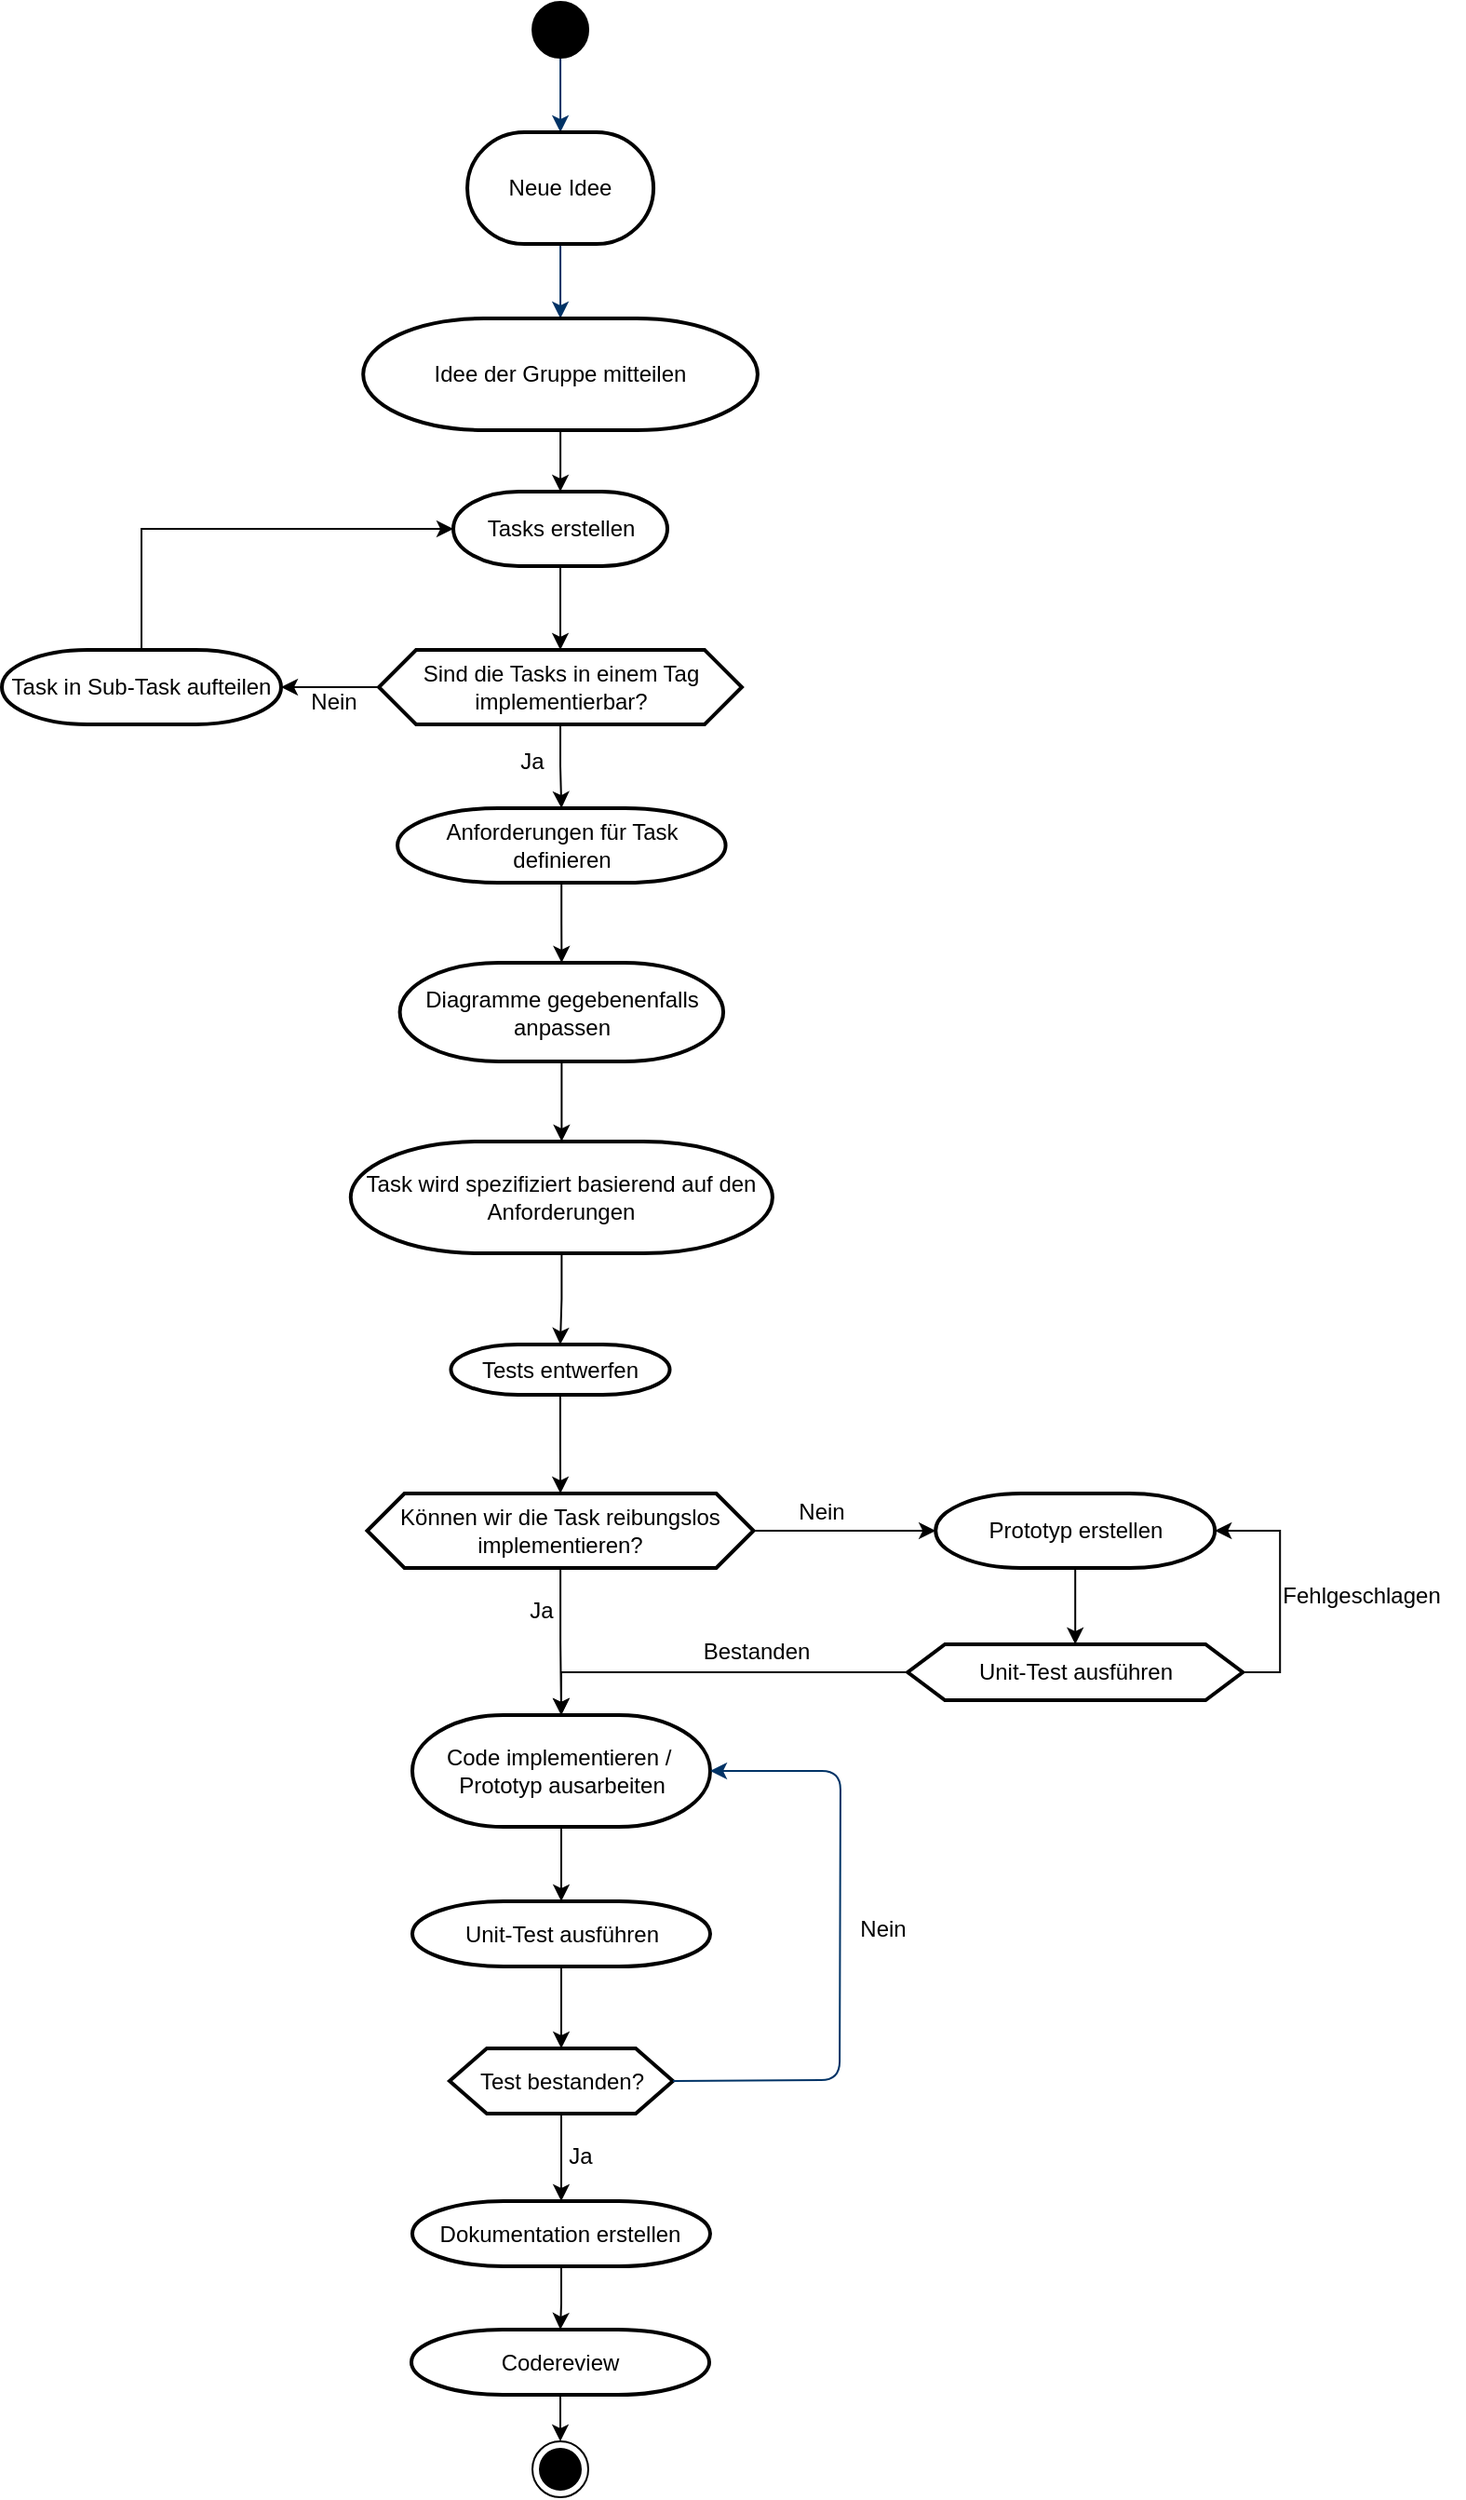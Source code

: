 <mxfile version="28.0.5">
  <diagram name="Seite-1" id="5DNhs5ePDm4t5ApIBEoX">
    <mxGraphModel dx="712" dy="293" grid="1" gridSize="10" guides="1" tooltips="1" connect="1" arrows="1" fold="1" page="1" pageScale="1" pageWidth="827" pageHeight="1169" math="0" shadow="0">
      <root>
        <mxCell id="0" />
        <mxCell id="1" parent="0" />
        <mxCell id="aTqy_S50P5N0-VSSRfEw-1" style="fontStyle=1;strokeColor=#003366;strokeWidth=1;html=1;entryX=0.5;entryY=0;entryDx=0;entryDy=0;entryPerimeter=0;" edge="1" parent="1" target="aTqy_S50P5N0-VSSRfEw-3">
          <mxGeometry relative="1" as="geometry">
            <mxPoint x="650.03" y="120" as="sourcePoint" />
            <mxPoint x="650.03" y="160" as="targetPoint" />
          </mxGeometry>
        </mxCell>
        <mxCell id="aTqy_S50P5N0-VSSRfEw-2" style="fontStyle=1;strokeColor=#003366;strokeWidth=1;html=1;exitX=0.5;exitY=1;exitDx=0;exitDy=0;exitPerimeter=0;entryX=0.5;entryY=0;entryDx=0;entryDy=0;entryPerimeter=0;" edge="1" parent="1" source="aTqy_S50P5N0-VSSRfEw-3" target="aTqy_S50P5N0-VSSRfEw-16">
          <mxGeometry relative="1" as="geometry">
            <mxPoint x="650.03" y="240" as="sourcePoint" />
            <mxPoint x="650.03" y="250" as="targetPoint" />
          </mxGeometry>
        </mxCell>
        <mxCell id="aTqy_S50P5N0-VSSRfEw-3" value="Neue Idee" style="strokeWidth=2;html=1;shape=mxgraph.flowchart.terminator;whiteSpace=wrap;" vertex="1" parent="1">
          <mxGeometry x="600.03" y="160" width="100" height="60" as="geometry" />
        </mxCell>
        <mxCell id="aTqy_S50P5N0-VSSRfEw-4" value="" style="ellipse;fillColor=strokeColor;html=1;" vertex="1" parent="1">
          <mxGeometry x="635.03" y="90" width="30" height="30" as="geometry" />
        </mxCell>
        <mxCell id="aTqy_S50P5N0-VSSRfEw-7" value="" style="edgeStyle=orthogonalEdgeStyle;rounded=0;orthogonalLoop=1;jettySize=auto;html=1;" edge="1" parent="1" source="aTqy_S50P5N0-VSSRfEw-8" target="aTqy_S50P5N0-VSSRfEw-18">
          <mxGeometry relative="1" as="geometry" />
        </mxCell>
        <mxCell id="aTqy_S50P5N0-VSSRfEw-8" value="Tasks erstellen" style="strokeWidth=2;html=1;shape=mxgraph.flowchart.terminator;whiteSpace=wrap;" vertex="1" parent="1">
          <mxGeometry x="592.51" y="353" width="114.99" height="40" as="geometry" />
        </mxCell>
        <mxCell id="aTqy_S50P5N0-VSSRfEw-9" value="Code implementieren /&amp;nbsp;&lt;div&gt;Prototyp ausarbeiten&lt;/div&gt;" style="strokeWidth=2;html=1;shape=mxgraph.flowchart.terminator;whiteSpace=wrap;" vertex="1" parent="1">
          <mxGeometry x="570.5" y="1010" width="160" height="60" as="geometry" />
        </mxCell>
        <mxCell id="aTqy_S50P5N0-VSSRfEw-10" value="Unit-Test ausführen" style="strokeWidth=2;html=1;shape=mxgraph.flowchart.terminator;whiteSpace=wrap;" vertex="1" parent="1">
          <mxGeometry x="570.5" y="1110" width="160" height="35" as="geometry" />
        </mxCell>
        <mxCell id="aTqy_S50P5N0-VSSRfEw-11" value="Test bestanden?" style="shape=hexagon;perimeter=hexagonPerimeter2;whiteSpace=wrap;html=1;fixedSize=1;strokeWidth=2" vertex="1" parent="1">
          <mxGeometry x="590.5" y="1189" width="120" height="35" as="geometry" />
        </mxCell>
        <mxCell id="aTqy_S50P5N0-VSSRfEw-12" value="Nein" style="text;html=1;align=center;verticalAlign=middle;resizable=0;points=[];autosize=1;strokeColor=none;fillColor=none;" vertex="1" parent="1">
          <mxGeometry x="797.51" y="1110" width="50" height="30" as="geometry" />
        </mxCell>
        <mxCell id="aTqy_S50P5N0-VSSRfEw-13" value="Ja" style="text;strokeColor=none;align=center;fillColor=none;html=1;verticalAlign=middle;whiteSpace=wrap;rounded=0;" vertex="1" parent="1">
          <mxGeometry x="630.5" y="1232" width="60" height="30" as="geometry" />
        </mxCell>
        <mxCell id="aTqy_S50P5N0-VSSRfEw-14" value="" style="ellipse;html=1;shape=endState;fillColor=strokeColor;" vertex="1" parent="1">
          <mxGeometry x="635" y="1400" width="30" height="30" as="geometry" />
        </mxCell>
        <mxCell id="aTqy_S50P5N0-VSSRfEw-15" value="" style="edgeStyle=orthogonalEdgeStyle;rounded=0;orthogonalLoop=1;jettySize=auto;html=1;entryX=0.5;entryY=0;entryDx=0;entryDy=0;entryPerimeter=0;" edge="1" parent="1" source="aTqy_S50P5N0-VSSRfEw-16" target="aTqy_S50P5N0-VSSRfEw-8">
          <mxGeometry relative="1" as="geometry">
            <mxPoint x="650" y="350" as="targetPoint" />
          </mxGeometry>
        </mxCell>
        <mxCell id="aTqy_S50P5N0-VSSRfEw-16" value="Idee der Gruppe mitteilen" style="strokeWidth=2;html=1;shape=mxgraph.flowchart.terminator;whiteSpace=wrap;" vertex="1" parent="1">
          <mxGeometry x="544.1" y="260" width="211.86" height="60" as="geometry" />
        </mxCell>
        <mxCell id="aTqy_S50P5N0-VSSRfEw-17" style="edgeStyle=orthogonalEdgeStyle;rounded=0;orthogonalLoop=1;jettySize=auto;html=1;exitX=0.5;exitY=1;exitDx=0;exitDy=0;" edge="1" parent="1" source="aTqy_S50P5N0-VSSRfEw-18" target="aTqy_S50P5N0-VSSRfEw-57">
          <mxGeometry relative="1" as="geometry" />
        </mxCell>
        <mxCell id="aTqy_S50P5N0-VSSRfEw-18" value="Sind die Tasks in einem Tag implementierbar?" style="shape=hexagon;perimeter=hexagonPerimeter2;whiteSpace=wrap;html=1;fixedSize=1;strokeWidth=2" vertex="1" parent="1">
          <mxGeometry x="552.52" y="438" width="194.98" height="40" as="geometry" />
        </mxCell>
        <mxCell id="aTqy_S50P5N0-VSSRfEw-19" value="Task in Sub-Task aufteilen" style="strokeWidth=2;html=1;shape=mxgraph.flowchart.terminator;whiteSpace=wrap;" vertex="1" parent="1">
          <mxGeometry x="350" y="438" width="150" height="40" as="geometry" />
        </mxCell>
        <mxCell id="aTqy_S50P5N0-VSSRfEw-20" style="edgeStyle=orthogonalEdgeStyle;rounded=0;orthogonalLoop=1;jettySize=auto;html=1;exitX=0;exitY=0.5;exitDx=0;exitDy=0;entryX=1;entryY=0.5;entryDx=0;entryDy=0;entryPerimeter=0;" edge="1" parent="1" source="aTqy_S50P5N0-VSSRfEw-18" target="aTqy_S50P5N0-VSSRfEw-19">
          <mxGeometry relative="1" as="geometry" />
        </mxCell>
        <mxCell id="aTqy_S50P5N0-VSSRfEw-21" value="Nein&lt;div&gt;&lt;br&gt;&lt;/div&gt;" style="text;html=1;align=center;verticalAlign=middle;resizable=0;points=[];autosize=1;strokeColor=none;fillColor=none;" vertex="1" parent="1">
          <mxGeometry x="502.52" y="453" width="50" height="40" as="geometry" />
        </mxCell>
        <mxCell id="aTqy_S50P5N0-VSSRfEw-22" value="Ja" style="text;strokeColor=none;align=center;fillColor=none;html=1;verticalAlign=middle;whiteSpace=wrap;rounded=0;" vertex="1" parent="1">
          <mxGeometry x="605.03" y="483" width="60" height="30" as="geometry" />
        </mxCell>
        <mxCell id="aTqy_S50P5N0-VSSRfEw-23" value="" style="edgeStyle=orthogonalEdgeStyle;rounded=0;orthogonalLoop=1;jettySize=auto;html=1;" edge="1" parent="1" source="aTqy_S50P5N0-VSSRfEw-24" target="aTqy_S50P5N0-VSSRfEw-9">
          <mxGeometry relative="1" as="geometry" />
        </mxCell>
        <mxCell id="aTqy_S50P5N0-VSSRfEw-24" value="Können wir die Task reibungslos implementieren?" style="shape=hexagon;perimeter=hexagonPerimeter2;whiteSpace=wrap;html=1;fixedSize=1;strokeWidth=2" vertex="1" parent="1">
          <mxGeometry x="546.26" y="891" width="207.5" height="40" as="geometry" />
        </mxCell>
        <mxCell id="aTqy_S50P5N0-VSSRfEw-25" style="edgeStyle=orthogonalEdgeStyle;rounded=0;orthogonalLoop=1;jettySize=auto;html=1;entryX=0.5;entryY=0;entryDx=0;entryDy=0;" edge="1" parent="1" source="aTqy_S50P5N0-VSSRfEw-26" target="aTqy_S50P5N0-VSSRfEw-30">
          <mxGeometry relative="1" as="geometry" />
        </mxCell>
        <mxCell id="aTqy_S50P5N0-VSSRfEw-26" value="Prototyp erstellen" style="strokeWidth=2;html=1;shape=mxgraph.flowchart.terminator;whiteSpace=wrap;" vertex="1" parent="1">
          <mxGeometry x="851.6" y="891" width="150" height="40" as="geometry" />
        </mxCell>
        <mxCell id="aTqy_S50P5N0-VSSRfEw-27" style="edgeStyle=orthogonalEdgeStyle;rounded=0;orthogonalLoop=1;jettySize=auto;html=1;exitX=1;exitY=0.5;exitDx=0;exitDy=0;entryX=0;entryY=0.5;entryDx=0;entryDy=0;entryPerimeter=0;" edge="1" parent="1" source="aTqy_S50P5N0-VSSRfEw-24" target="aTqy_S50P5N0-VSSRfEw-26">
          <mxGeometry relative="1" as="geometry" />
        </mxCell>
        <mxCell id="aTqy_S50P5N0-VSSRfEw-28" value="&lt;div&gt;&lt;br&gt;&lt;/div&gt;Nein" style="text;html=1;align=center;verticalAlign=middle;resizable=0;points=[];autosize=1;strokeColor=none;fillColor=none;" vertex="1" parent="1">
          <mxGeometry x="765.02" y="873" width="50" height="40" as="geometry" />
        </mxCell>
        <mxCell id="aTqy_S50P5N0-VSSRfEw-29" style="edgeStyle=orthogonalEdgeStyle;rounded=0;orthogonalLoop=1;jettySize=auto;html=1;exitX=0;exitY=0.5;exitDx=0;exitDy=0;" edge="1" parent="1" source="aTqy_S50P5N0-VSSRfEw-30" target="aTqy_S50P5N0-VSSRfEw-9">
          <mxGeometry relative="1" as="geometry" />
        </mxCell>
        <mxCell id="aTqy_S50P5N0-VSSRfEw-30" value="Unit-Test ausführen" style="shape=hexagon;perimeter=hexagonPerimeter2;whiteSpace=wrap;html=1;fixedSize=1;strokeWidth=2" vertex="1" parent="1">
          <mxGeometry x="836.6" y="972" width="180" height="30" as="geometry" />
        </mxCell>
        <mxCell id="aTqy_S50P5N0-VSSRfEw-31" value="Fehlgeschlagen" style="text;html=1;align=center;verticalAlign=middle;resizable=0;points=[];autosize=1;strokeColor=none;fillColor=none;" vertex="1" parent="1">
          <mxGeometry x="1025.02" y="931" width="110" height="30" as="geometry" />
        </mxCell>
        <mxCell id="aTqy_S50P5N0-VSSRfEw-32" value="Ja&lt;div&gt;&lt;br&gt;&lt;/div&gt;" style="text;strokeColor=none;align=center;fillColor=none;html=1;verticalAlign=middle;whiteSpace=wrap;rounded=0;" vertex="1" parent="1">
          <mxGeometry x="610.01" y="946" width="60" height="30" as="geometry" />
        </mxCell>
        <mxCell id="aTqy_S50P5N0-VSSRfEw-33" style="edgeStyle=orthogonalEdgeStyle;rounded=0;orthogonalLoop=1;jettySize=auto;html=1;exitX=0.5;exitY=1;exitDx=0;exitDy=0;exitPerimeter=0;entryX=0.5;entryY=0;entryDx=0;entryDy=0;entryPerimeter=0;" edge="1" parent="1" source="aTqy_S50P5N0-VSSRfEw-9" target="aTqy_S50P5N0-VSSRfEw-10">
          <mxGeometry relative="1" as="geometry" />
        </mxCell>
        <mxCell id="aTqy_S50P5N0-VSSRfEw-34" style="edgeStyle=orthogonalEdgeStyle;rounded=0;orthogonalLoop=1;jettySize=auto;html=1;entryX=0.5;entryY=0;entryDx=0;entryDy=0;" edge="1" parent="1" source="aTqy_S50P5N0-VSSRfEw-10" target="aTqy_S50P5N0-VSSRfEw-11">
          <mxGeometry relative="1" as="geometry" />
        </mxCell>
        <mxCell id="aTqy_S50P5N0-VSSRfEw-35" style="fontStyle=1;strokeColor=#003366;strokeWidth=1;html=1;exitX=1;exitY=0.5;exitDx=0;exitDy=0;entryX=1;entryY=0.5;entryDx=0;entryDy=0;entryPerimeter=0;fillColor=#000000;" edge="1" parent="1" source="aTqy_S50P5N0-VSSRfEw-11" target="aTqy_S50P5N0-VSSRfEw-9">
          <mxGeometry relative="1" as="geometry">
            <mxPoint x="750.51" y="1210" as="sourcePoint" />
            <mxPoint x="735.51" y="1134" as="targetPoint" />
            <Array as="points">
              <mxPoint x="800.02" y="1206" />
              <mxPoint x="800.5" y="1040" />
            </Array>
          </mxGeometry>
        </mxCell>
        <mxCell id="aTqy_S50P5N0-VSSRfEw-81" value="" style="edgeStyle=orthogonalEdgeStyle;rounded=0;orthogonalLoop=1;jettySize=auto;html=1;" edge="1" parent="1" source="aTqy_S50P5N0-VSSRfEw-38" target="aTqy_S50P5N0-VSSRfEw-80">
          <mxGeometry relative="1" as="geometry" />
        </mxCell>
        <mxCell id="aTqy_S50P5N0-VSSRfEw-38" value="Dokumentation erstellen" style="strokeWidth=2;html=1;shape=mxgraph.flowchart.terminator;whiteSpace=wrap;" vertex="1" parent="1">
          <mxGeometry x="570.49" y="1271" width="160" height="35" as="geometry" />
        </mxCell>
        <mxCell id="aTqy_S50P5N0-VSSRfEw-39" style="edgeStyle=orthogonalEdgeStyle;rounded=0;orthogonalLoop=1;jettySize=auto;html=1;exitX=0.5;exitY=1;exitDx=0;exitDy=0;entryX=0.5;entryY=0;entryDx=0;entryDy=0;entryPerimeter=0;" edge="1" parent="1" source="aTqy_S50P5N0-VSSRfEw-11" target="aTqy_S50P5N0-VSSRfEw-38">
          <mxGeometry relative="1" as="geometry" />
        </mxCell>
        <mxCell id="aTqy_S50P5N0-VSSRfEw-55" style="edgeStyle=orthogonalEdgeStyle;rounded=0;orthogonalLoop=1;jettySize=auto;html=1;entryX=0;entryY=0.5;entryDx=0;entryDy=0;entryPerimeter=0;" edge="1" parent="1" source="aTqy_S50P5N0-VSSRfEw-19" target="aTqy_S50P5N0-VSSRfEw-8">
          <mxGeometry relative="1" as="geometry">
            <Array as="points">
              <mxPoint x="425.02" y="373" />
            </Array>
          </mxGeometry>
        </mxCell>
        <mxCell id="aTqy_S50P5N0-VSSRfEw-78" value="" style="edgeStyle=orthogonalEdgeStyle;rounded=0;orthogonalLoop=1;jettySize=auto;html=1;" edge="1" parent="1" source="aTqy_S50P5N0-VSSRfEw-57" target="aTqy_S50P5N0-VSSRfEw-73">
          <mxGeometry relative="1" as="geometry" />
        </mxCell>
        <mxCell id="aTqy_S50P5N0-VSSRfEw-57" value="Anforderungen für Task definieren" style="strokeWidth=2;html=1;shape=mxgraph.flowchart.terminator;whiteSpace=wrap;" vertex="1" parent="1">
          <mxGeometry x="562.54" y="523" width="176.24" height="40" as="geometry" />
        </mxCell>
        <mxCell id="aTqy_S50P5N0-VSSRfEw-77" value="" style="edgeStyle=orthogonalEdgeStyle;rounded=0;orthogonalLoop=1;jettySize=auto;html=1;" edge="1" parent="1" source="aTqy_S50P5N0-VSSRfEw-64" target="aTqy_S50P5N0-VSSRfEw-69">
          <mxGeometry relative="1" as="geometry" />
        </mxCell>
        <mxCell id="aTqy_S50P5N0-VSSRfEw-64" value="Task wird spezifiziert basierend auf den Anforderungen" style="strokeWidth=2;html=1;shape=mxgraph.flowchart.terminator;whiteSpace=wrap;" vertex="1" parent="1">
          <mxGeometry x="537.39" y="702" width="226.56" height="60" as="geometry" />
        </mxCell>
        <mxCell id="aTqy_S50P5N0-VSSRfEw-67" style="edgeStyle=orthogonalEdgeStyle;rounded=0;orthogonalLoop=1;jettySize=auto;html=1;exitX=1;exitY=0.5;exitDx=0;exitDy=0;entryX=1;entryY=0.5;entryDx=0;entryDy=0;entryPerimeter=0;" edge="1" parent="1" source="aTqy_S50P5N0-VSSRfEw-30" target="aTqy_S50P5N0-VSSRfEw-26">
          <mxGeometry relative="1" as="geometry" />
        </mxCell>
        <mxCell id="aTqy_S50P5N0-VSSRfEw-68" value="" style="edgeStyle=orthogonalEdgeStyle;rounded=0;orthogonalLoop=1;jettySize=auto;html=1;" edge="1" parent="1" source="aTqy_S50P5N0-VSSRfEw-69" target="aTqy_S50P5N0-VSSRfEw-24">
          <mxGeometry relative="1" as="geometry" />
        </mxCell>
        <mxCell id="aTqy_S50P5N0-VSSRfEw-69" value="Tests entwerfen" style="strokeWidth=2;html=1;shape=mxgraph.flowchart.terminator;whiteSpace=wrap;" vertex="1" parent="1">
          <mxGeometry x="591.24" y="811" width="117.52" height="27" as="geometry" />
        </mxCell>
        <mxCell id="aTqy_S50P5N0-VSSRfEw-72" value="" style="edgeStyle=orthogonalEdgeStyle;rounded=0;orthogonalLoop=1;jettySize=auto;html=1;" edge="1" parent="1" source="aTqy_S50P5N0-VSSRfEw-73" target="aTqy_S50P5N0-VSSRfEw-64">
          <mxGeometry relative="1" as="geometry" />
        </mxCell>
        <mxCell id="aTqy_S50P5N0-VSSRfEw-73" value="Diagramme gegebenenfalls anpassen" style="strokeWidth=2;html=1;shape=mxgraph.flowchart.terminator;whiteSpace=wrap;" vertex="1" parent="1">
          <mxGeometry x="563.79" y="606" width="173.75" height="53" as="geometry" />
        </mxCell>
        <mxCell id="aTqy_S50P5N0-VSSRfEw-74" value="Bestanden" style="text;html=1;align=center;verticalAlign=middle;resizable=0;points=[];autosize=1;strokeColor=none;fillColor=none;" vertex="1" parent="1">
          <mxGeometry x="715.03" y="961" width="80" height="30" as="geometry" />
        </mxCell>
        <mxCell id="aTqy_S50P5N0-VSSRfEw-82" value="" style="edgeStyle=orthogonalEdgeStyle;rounded=0;orthogonalLoop=1;jettySize=auto;html=1;" edge="1" parent="1" source="aTqy_S50P5N0-VSSRfEw-80" target="aTqy_S50P5N0-VSSRfEw-14">
          <mxGeometry relative="1" as="geometry" />
        </mxCell>
        <mxCell id="aTqy_S50P5N0-VSSRfEw-80" value="Codereview" style="strokeWidth=2;html=1;shape=mxgraph.flowchart.terminator;whiteSpace=wrap;" vertex="1" parent="1">
          <mxGeometry x="570" y="1340" width="160" height="35" as="geometry" />
        </mxCell>
      </root>
    </mxGraphModel>
  </diagram>
</mxfile>
